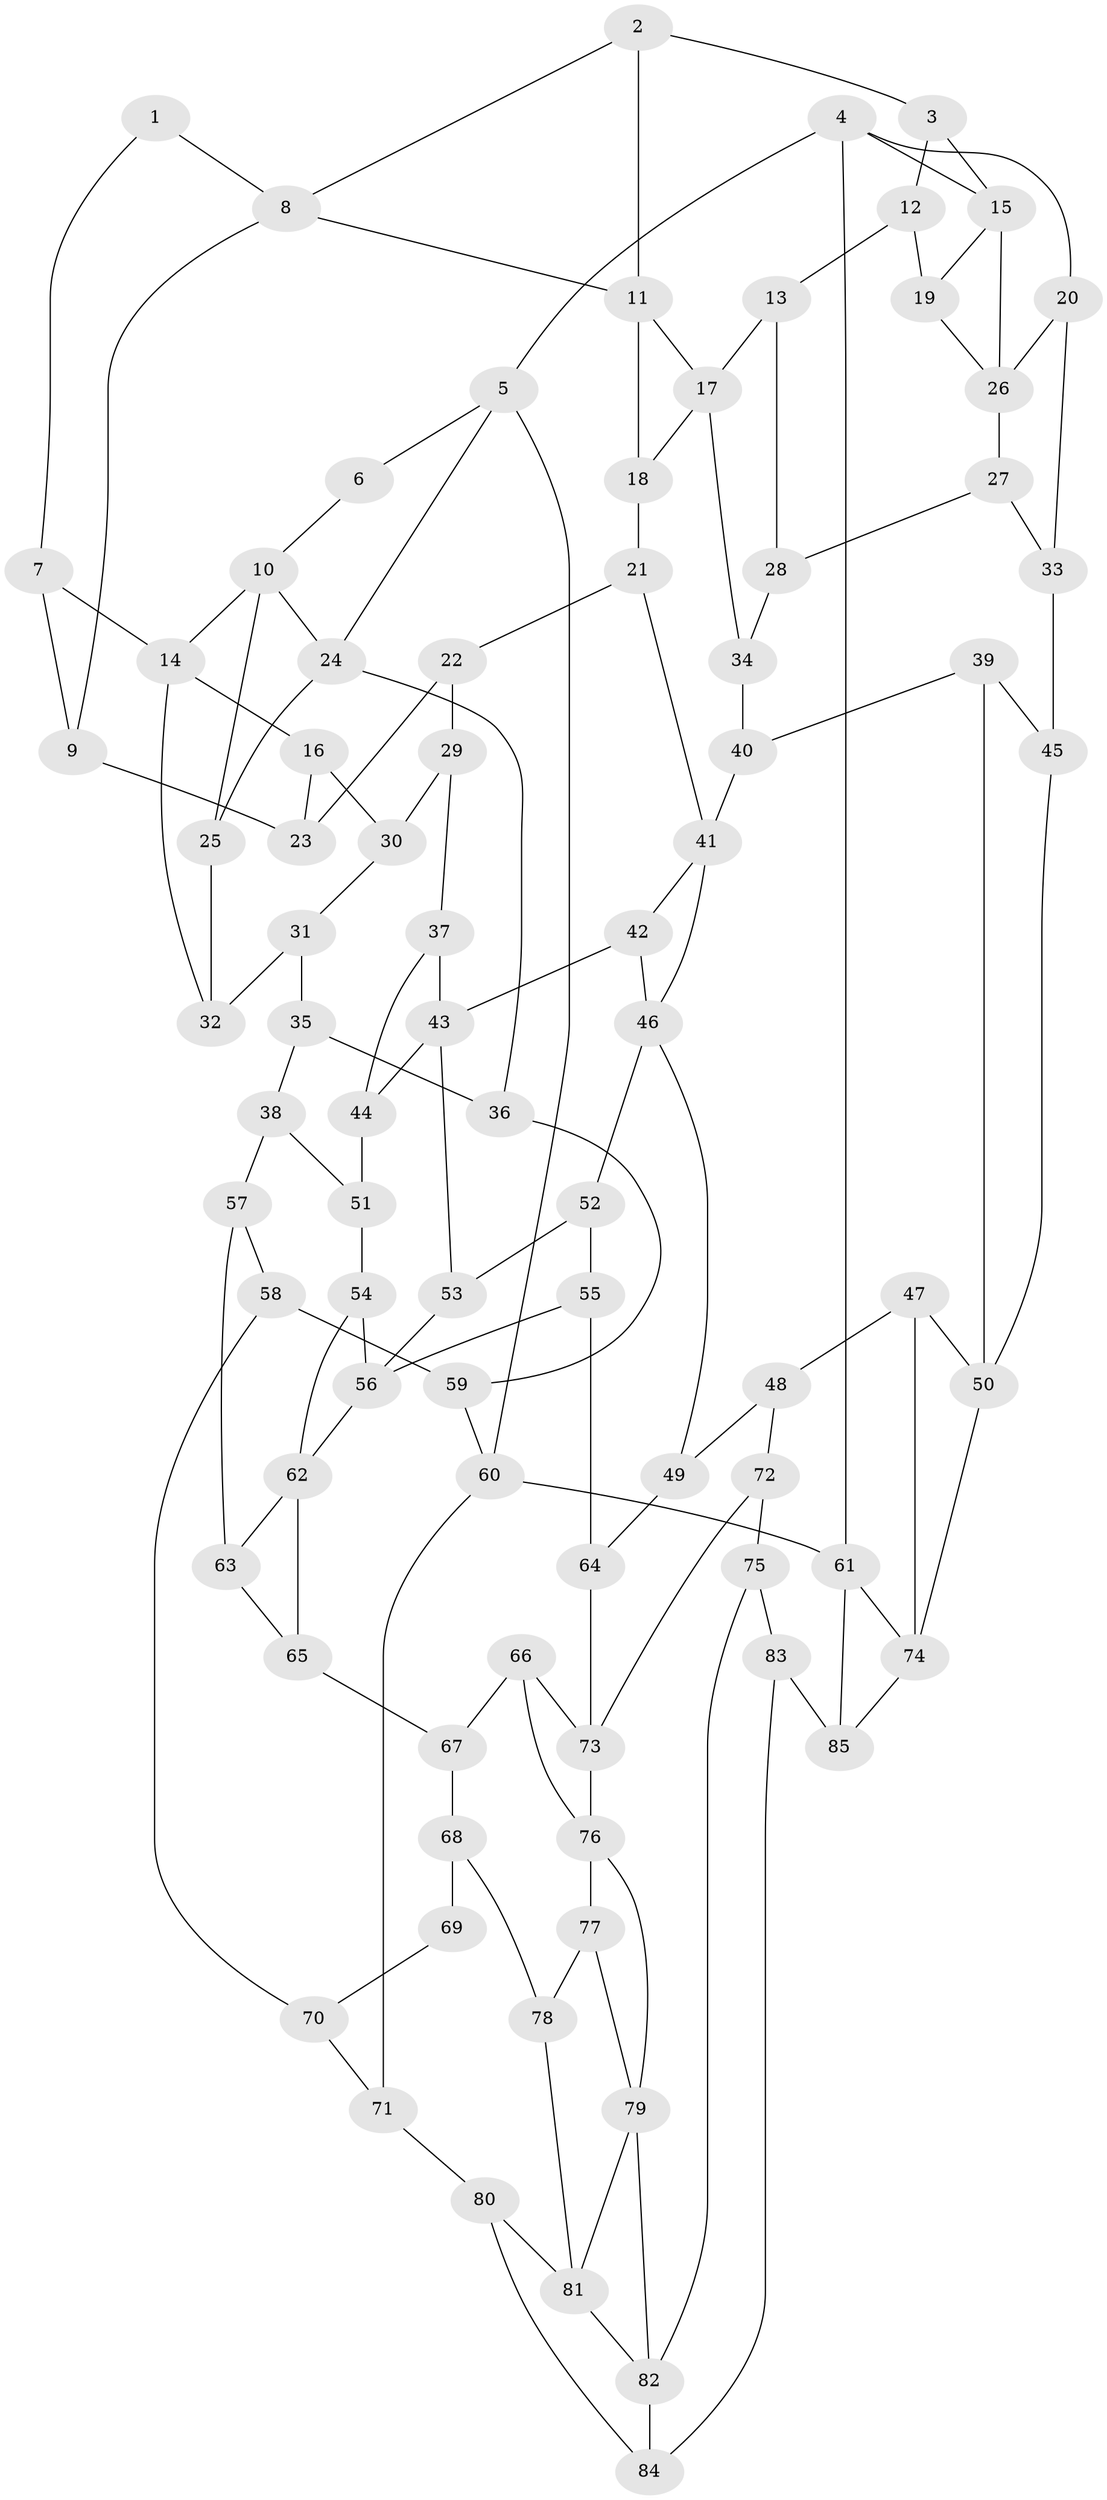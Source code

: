 // original degree distribution, {3: 0.016666666666666666, 4: 0.23333333333333334, 5: 0.5333333333333333, 6: 0.21666666666666667}
// Generated by graph-tools (version 1.1) at 2025/38/03/04/25 23:38:27]
// undirected, 85 vertices, 138 edges
graph export_dot {
  node [color=gray90,style=filled];
  1;
  2;
  3;
  4;
  5;
  6;
  7;
  8;
  9;
  10;
  11;
  12;
  13;
  14;
  15;
  16;
  17;
  18;
  19;
  20;
  21;
  22;
  23;
  24;
  25;
  26;
  27;
  28;
  29;
  30;
  31;
  32;
  33;
  34;
  35;
  36;
  37;
  38;
  39;
  40;
  41;
  42;
  43;
  44;
  45;
  46;
  47;
  48;
  49;
  50;
  51;
  52;
  53;
  54;
  55;
  56;
  57;
  58;
  59;
  60;
  61;
  62;
  63;
  64;
  65;
  66;
  67;
  68;
  69;
  70;
  71;
  72;
  73;
  74;
  75;
  76;
  77;
  78;
  79;
  80;
  81;
  82;
  83;
  84;
  85;
  1 -- 7 [weight=1.0];
  1 -- 8 [weight=1.0];
  2 -- 3 [weight=1.0];
  2 -- 8 [weight=1.0];
  2 -- 11 [weight=1.0];
  3 -- 12 [weight=1.0];
  3 -- 15 [weight=1.0];
  4 -- 5 [weight=1.0];
  4 -- 15 [weight=1.0];
  4 -- 20 [weight=1.0];
  4 -- 61 [weight=1.0];
  5 -- 6 [weight=1.0];
  5 -- 24 [weight=1.0];
  5 -- 60 [weight=1.0];
  6 -- 10 [weight=1.0];
  7 -- 9 [weight=1.0];
  7 -- 14 [weight=1.0];
  8 -- 9 [weight=1.0];
  8 -- 11 [weight=1.0];
  9 -- 23 [weight=2.0];
  10 -- 14 [weight=1.0];
  10 -- 24 [weight=1.0];
  10 -- 25 [weight=1.0];
  11 -- 17 [weight=1.0];
  11 -- 18 [weight=1.0];
  12 -- 13 [weight=1.0];
  12 -- 19 [weight=2.0];
  13 -- 17 [weight=1.0];
  13 -- 28 [weight=1.0];
  14 -- 16 [weight=1.0];
  14 -- 32 [weight=1.0];
  15 -- 19 [weight=1.0];
  15 -- 26 [weight=1.0];
  16 -- 23 [weight=1.0];
  16 -- 30 [weight=1.0];
  17 -- 18 [weight=1.0];
  17 -- 34 [weight=1.0];
  18 -- 21 [weight=1.0];
  19 -- 26 [weight=1.0];
  20 -- 26 [weight=1.0];
  20 -- 33 [weight=1.0];
  21 -- 22 [weight=1.0];
  21 -- 41 [weight=1.0];
  22 -- 23 [weight=1.0];
  22 -- 29 [weight=1.0];
  24 -- 25 [weight=1.0];
  24 -- 36 [weight=1.0];
  25 -- 32 [weight=2.0];
  26 -- 27 [weight=1.0];
  27 -- 28 [weight=1.0];
  27 -- 33 [weight=1.0];
  28 -- 34 [weight=1.0];
  29 -- 30 [weight=1.0];
  29 -- 37 [weight=1.0];
  30 -- 31 [weight=1.0];
  31 -- 32 [weight=1.0];
  31 -- 35 [weight=1.0];
  33 -- 45 [weight=2.0];
  34 -- 40 [weight=1.0];
  35 -- 36 [weight=1.0];
  35 -- 38 [weight=1.0];
  36 -- 59 [weight=1.0];
  37 -- 43 [weight=1.0];
  37 -- 44 [weight=1.0];
  38 -- 51 [weight=1.0];
  38 -- 57 [weight=1.0];
  39 -- 40 [weight=1.0];
  39 -- 45 [weight=1.0];
  39 -- 50 [weight=1.0];
  40 -- 41 [weight=1.0];
  41 -- 42 [weight=1.0];
  41 -- 46 [weight=1.0];
  42 -- 43 [weight=1.0];
  42 -- 46 [weight=1.0];
  43 -- 44 [weight=1.0];
  43 -- 53 [weight=1.0];
  44 -- 51 [weight=2.0];
  45 -- 50 [weight=1.0];
  46 -- 49 [weight=1.0];
  46 -- 52 [weight=1.0];
  47 -- 48 [weight=1.0];
  47 -- 50 [weight=1.0];
  47 -- 74 [weight=1.0];
  48 -- 49 [weight=1.0];
  48 -- 72 [weight=1.0];
  49 -- 64 [weight=1.0];
  50 -- 74 [weight=1.0];
  51 -- 54 [weight=1.0];
  52 -- 53 [weight=1.0];
  52 -- 55 [weight=1.0];
  53 -- 56 [weight=1.0];
  54 -- 56 [weight=1.0];
  54 -- 62 [weight=1.0];
  55 -- 56 [weight=1.0];
  55 -- 64 [weight=1.0];
  56 -- 62 [weight=1.0];
  57 -- 58 [weight=1.0];
  57 -- 63 [weight=2.0];
  58 -- 59 [weight=1.0];
  58 -- 70 [weight=1.0];
  59 -- 60 [weight=1.0];
  60 -- 61 [weight=1.0];
  60 -- 71 [weight=1.0];
  61 -- 74 [weight=1.0];
  61 -- 85 [weight=1.0];
  62 -- 63 [weight=1.0];
  62 -- 65 [weight=1.0];
  63 -- 65 [weight=1.0];
  64 -- 73 [weight=1.0];
  65 -- 67 [weight=1.0];
  66 -- 67 [weight=1.0];
  66 -- 73 [weight=1.0];
  66 -- 76 [weight=1.0];
  67 -- 68 [weight=1.0];
  68 -- 69 [weight=1.0];
  68 -- 78 [weight=1.0];
  69 -- 70 [weight=2.0];
  70 -- 71 [weight=1.0];
  71 -- 80 [weight=1.0];
  72 -- 73 [weight=1.0];
  72 -- 75 [weight=1.0];
  73 -- 76 [weight=1.0];
  74 -- 85 [weight=1.0];
  75 -- 82 [weight=1.0];
  75 -- 83 [weight=1.0];
  76 -- 77 [weight=1.0];
  76 -- 79 [weight=1.0];
  77 -- 78 [weight=1.0];
  77 -- 79 [weight=1.0];
  78 -- 81 [weight=1.0];
  79 -- 81 [weight=1.0];
  79 -- 82 [weight=1.0];
  80 -- 81 [weight=1.0];
  80 -- 84 [weight=1.0];
  81 -- 82 [weight=1.0];
  82 -- 84 [weight=1.0];
  83 -- 84 [weight=1.0];
  83 -- 85 [weight=2.0];
}

